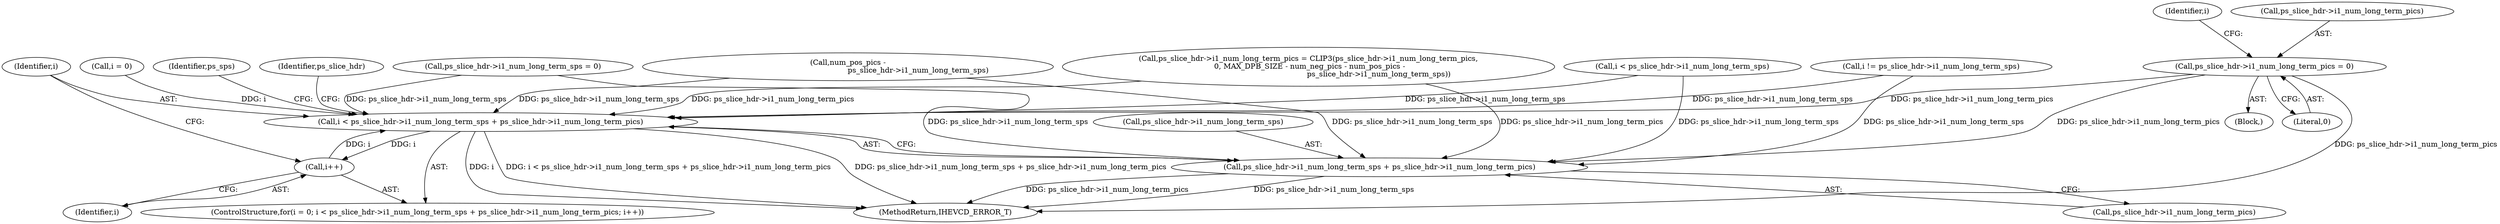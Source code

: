 digraph "0_Android_7c9be319a279654e55a6d757265f88c61a16a4d5@pointer" {
"1000572" [label="(Call,ps_slice_hdr->i1_num_long_term_pics = 0)"];
"1001071" [label="(Call,i < ps_slice_hdr->i1_num_long_term_sps + ps_slice_hdr->i1_num_long_term_pics)"];
"1001080" [label="(Call,i++)"];
"1001073" [label="(Call,ps_slice_hdr->i1_num_long_term_sps + ps_slice_hdr->i1_num_long_term_pics)"];
"1001072" [label="(Identifier,i)"];
"1000868" [label="(Call,ps_slice_hdr->i1_num_long_term_pics = CLIP3(ps_slice_hdr->i1_num_long_term_pics,\n 0, MAX_DPB_SIZE - num_neg_pics - num_pos_pics -\n                                                            ps_slice_hdr->i1_num_long_term_sps))"];
"1000556" [label="(Block,)"];
"1000903" [label="(Call,i < ps_slice_hdr->i1_num_long_term_sps)"];
"1001080" [label="(Call,i++)"];
"1001067" [label="(ControlStructure,for(i = 0; i < ps_slice_hdr->i1_num_long_term_sps + ps_slice_hdr->i1_num_long_term_pics; i++))"];
"1000579" [label="(Identifier,i)"];
"1000576" [label="(Literal,0)"];
"1000572" [label="(Call,ps_slice_hdr->i1_num_long_term_pics = 0)"];
"1001077" [label="(Call,ps_slice_hdr->i1_num_long_term_pics)"];
"1001094" [label="(Identifier,ps_sps)"];
"1000573" [label="(Call,ps_slice_hdr->i1_num_long_term_pics)"];
"1001071" [label="(Call,i < ps_slice_hdr->i1_num_long_term_sps + ps_slice_hdr->i1_num_long_term_pics)"];
"1001073" [label="(Call,ps_slice_hdr->i1_num_long_term_sps + ps_slice_hdr->i1_num_long_term_pics)"];
"1001086" [label="(Identifier,ps_slice_hdr)"];
"1001029" [label="(Call,i != ps_slice_hdr->i1_num_long_term_sps)"];
"1002685" [label="(MethodReturn,IHEVCD_ERROR_T)"];
"1000881" [label="(Call,num_pos_pics -\n                                                            ps_slice_hdr->i1_num_long_term_sps)"];
"1001068" [label="(Call,i = 0)"];
"1001074" [label="(Call,ps_slice_hdr->i1_num_long_term_sps)"];
"1001081" [label="(Identifier,i)"];
"1000567" [label="(Call,ps_slice_hdr->i1_num_long_term_sps = 0)"];
"1000572" -> "1000556"  [label="AST: "];
"1000572" -> "1000576"  [label="CFG: "];
"1000573" -> "1000572"  [label="AST: "];
"1000576" -> "1000572"  [label="AST: "];
"1000579" -> "1000572"  [label="CFG: "];
"1000572" -> "1002685"  [label="DDG: ps_slice_hdr->i1_num_long_term_pics"];
"1000572" -> "1001071"  [label="DDG: ps_slice_hdr->i1_num_long_term_pics"];
"1000572" -> "1001073"  [label="DDG: ps_slice_hdr->i1_num_long_term_pics"];
"1001071" -> "1001067"  [label="AST: "];
"1001071" -> "1001073"  [label="CFG: "];
"1001072" -> "1001071"  [label="AST: "];
"1001073" -> "1001071"  [label="AST: "];
"1001086" -> "1001071"  [label="CFG: "];
"1001094" -> "1001071"  [label="CFG: "];
"1001071" -> "1002685"  [label="DDG: ps_slice_hdr->i1_num_long_term_sps + ps_slice_hdr->i1_num_long_term_pics"];
"1001071" -> "1002685"  [label="DDG: i"];
"1001071" -> "1002685"  [label="DDG: i < ps_slice_hdr->i1_num_long_term_sps + ps_slice_hdr->i1_num_long_term_pics"];
"1001068" -> "1001071"  [label="DDG: i"];
"1001080" -> "1001071"  [label="DDG: i"];
"1000567" -> "1001071"  [label="DDG: ps_slice_hdr->i1_num_long_term_sps"];
"1001029" -> "1001071"  [label="DDG: ps_slice_hdr->i1_num_long_term_sps"];
"1000881" -> "1001071"  [label="DDG: ps_slice_hdr->i1_num_long_term_sps"];
"1000903" -> "1001071"  [label="DDG: ps_slice_hdr->i1_num_long_term_sps"];
"1000868" -> "1001071"  [label="DDG: ps_slice_hdr->i1_num_long_term_pics"];
"1001071" -> "1001080"  [label="DDG: i"];
"1001080" -> "1001067"  [label="AST: "];
"1001080" -> "1001081"  [label="CFG: "];
"1001081" -> "1001080"  [label="AST: "];
"1001072" -> "1001080"  [label="CFG: "];
"1001073" -> "1001077"  [label="CFG: "];
"1001074" -> "1001073"  [label="AST: "];
"1001077" -> "1001073"  [label="AST: "];
"1001073" -> "1002685"  [label="DDG: ps_slice_hdr->i1_num_long_term_sps"];
"1001073" -> "1002685"  [label="DDG: ps_slice_hdr->i1_num_long_term_pics"];
"1000567" -> "1001073"  [label="DDG: ps_slice_hdr->i1_num_long_term_sps"];
"1001029" -> "1001073"  [label="DDG: ps_slice_hdr->i1_num_long_term_sps"];
"1000881" -> "1001073"  [label="DDG: ps_slice_hdr->i1_num_long_term_sps"];
"1000903" -> "1001073"  [label="DDG: ps_slice_hdr->i1_num_long_term_sps"];
"1000868" -> "1001073"  [label="DDG: ps_slice_hdr->i1_num_long_term_pics"];
}
